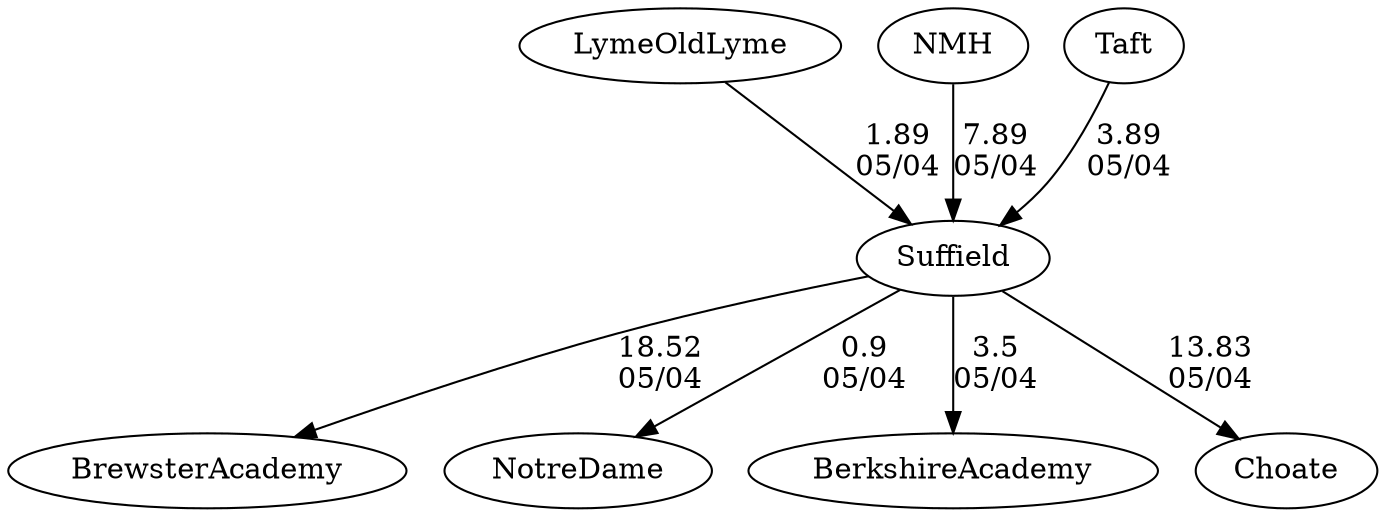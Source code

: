 digraph boys2foursSuffield {BrewsterAcademy [URL="boys2foursSuffieldBrewsterAcademy.html"];NotreDame [URL="boys2foursSuffieldNotreDame.html"];LymeOldLyme [URL="boys2foursSuffieldLymeOldLyme.html"];Suffield [URL="boys2foursSuffieldSuffield.html"];BerkshireAcademy [URL="boys2foursSuffieldBerkshireAcademy.html"];NMH [URL="boys2foursSuffieldNMH.html"];Taft [URL="boys2foursSuffieldTaft.html"];Choate [URL="boys2foursSuffieldChoate.html"];Suffield -> BerkshireAcademy[label="3.5
05/04", weight="97", tooltip="Founder's Day Regatta			
", URL="", random="random"]; 
Suffield -> Choate[label="13.83
05/04", weight="87", tooltip="Founder's Day Regatta			
", URL="", random="random"]; 
Suffield -> BrewsterAcademy[label="18.52
05/04", weight="82", tooltip="Founder's Day Regatta			
", URL="", random="random"]; 
Suffield -> NotreDame[label="0.9
05/04", weight="100", tooltip="Founder's Day Regatta			
", URL="", random="random"]; 
NMH -> Suffield[label="7.89
05/04", weight="93", tooltip="Founder's Day Regatta			
", URL="", random="random"]; 
Taft -> Suffield[label="3.89
05/04", weight="97", tooltip="Founder's Day Regatta			
", URL="", random="random"]; 
LymeOldLyme -> Suffield[label="1.89
05/04", weight="99", tooltip="Founder's Day Regatta			
", URL="", random="random"]}